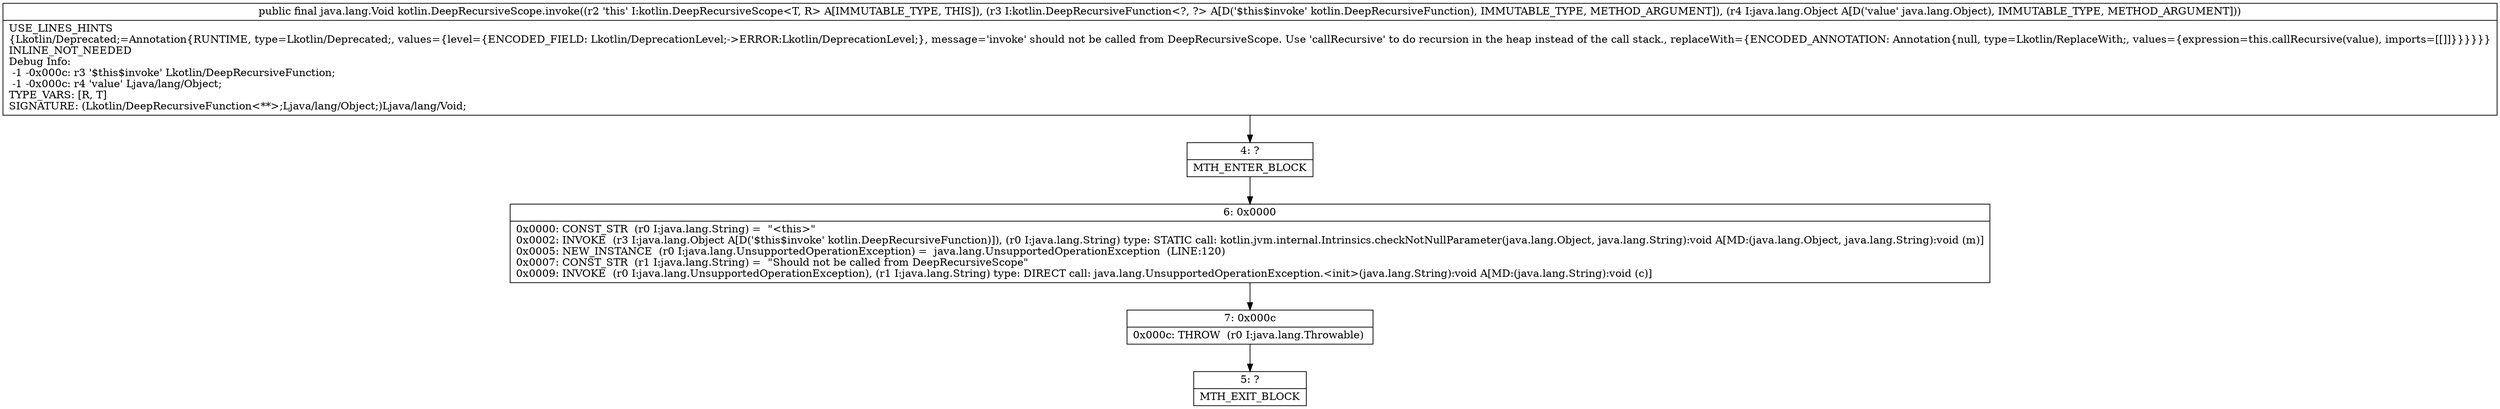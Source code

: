 digraph "CFG forkotlin.DeepRecursiveScope.invoke(Lkotlin\/DeepRecursiveFunction;Ljava\/lang\/Object;)Ljava\/lang\/Void;" {
Node_4 [shape=record,label="{4\:\ ?|MTH_ENTER_BLOCK\l}"];
Node_6 [shape=record,label="{6\:\ 0x0000|0x0000: CONST_STR  (r0 I:java.lang.String) =  \"\<this\>\" \l0x0002: INVOKE  (r3 I:java.lang.Object A[D('$this$invoke' kotlin.DeepRecursiveFunction)]), (r0 I:java.lang.String) type: STATIC call: kotlin.jvm.internal.Intrinsics.checkNotNullParameter(java.lang.Object, java.lang.String):void A[MD:(java.lang.Object, java.lang.String):void (m)]\l0x0005: NEW_INSTANCE  (r0 I:java.lang.UnsupportedOperationException) =  java.lang.UnsupportedOperationException  (LINE:120)\l0x0007: CONST_STR  (r1 I:java.lang.String) =  \"Should not be called from DeepRecursiveScope\" \l0x0009: INVOKE  (r0 I:java.lang.UnsupportedOperationException), (r1 I:java.lang.String) type: DIRECT call: java.lang.UnsupportedOperationException.\<init\>(java.lang.String):void A[MD:(java.lang.String):void (c)]\l}"];
Node_7 [shape=record,label="{7\:\ 0x000c|0x000c: THROW  (r0 I:java.lang.Throwable) \l}"];
Node_5 [shape=record,label="{5\:\ ?|MTH_EXIT_BLOCK\l}"];
MethodNode[shape=record,label="{public final java.lang.Void kotlin.DeepRecursiveScope.invoke((r2 'this' I:kotlin.DeepRecursiveScope\<T, R\> A[IMMUTABLE_TYPE, THIS]), (r3 I:kotlin.DeepRecursiveFunction\<?, ?\> A[D('$this$invoke' kotlin.DeepRecursiveFunction), IMMUTABLE_TYPE, METHOD_ARGUMENT]), (r4 I:java.lang.Object A[D('value' java.lang.Object), IMMUTABLE_TYPE, METHOD_ARGUMENT]))  | USE_LINES_HINTS\l\{Lkotlin\/Deprecated;=Annotation\{RUNTIME, type=Lkotlin\/Deprecated;, values=\{level=\{ENCODED_FIELD: Lkotlin\/DeprecationLevel;\-\>ERROR:Lkotlin\/DeprecationLevel;\}, message='invoke' should not be called from DeepRecursiveScope. Use 'callRecursive' to do recursion in the heap instead of the call stack., replaceWith=\{ENCODED_ANNOTATION: Annotation\{null, type=Lkotlin\/ReplaceWith;, values=\{expression=this.callRecursive(value), imports=[[]]\}\}\}\}\}\}\lINLINE_NOT_NEEDED\lDebug Info:\l  \-1 \-0x000c: r3 '$this$invoke' Lkotlin\/DeepRecursiveFunction;\l  \-1 \-0x000c: r4 'value' Ljava\/lang\/Object;\lTYPE_VARS: [R, T]\lSIGNATURE: (Lkotlin\/DeepRecursiveFunction\<**\>;Ljava\/lang\/Object;)Ljava\/lang\/Void;\l}"];
MethodNode -> Node_4;Node_4 -> Node_6;
Node_6 -> Node_7;
Node_7 -> Node_5;
}

